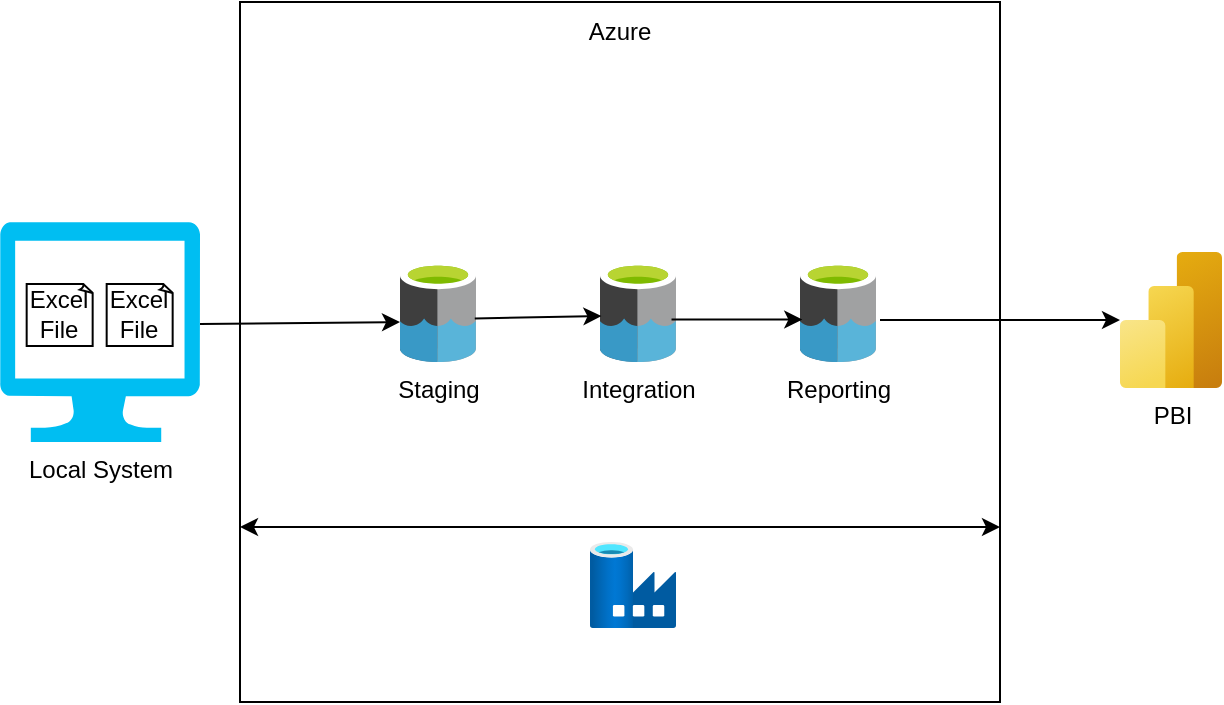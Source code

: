 <mxfile version="24.6.4" type="github">
  <diagram name="Page-1" id="JMZqaTamtCrcKsAUNokJ">
    <mxGraphModel dx="1173" dy="624" grid="1" gridSize="10" guides="1" tooltips="1" connect="1" arrows="1" fold="1" page="1" pageScale="1" pageWidth="850" pageHeight="1100" math="0" shadow="0">
      <root>
        <mxCell id="0" />
        <mxCell id="1" parent="0" />
        <mxCell id="yfp1X50c1Cd5gOTeeE3f-5" value="" style="rounded=0;whiteSpace=wrap;html=1;" vertex="1" parent="1">
          <mxGeometry x="190" y="370" width="380" height="350" as="geometry" />
        </mxCell>
        <mxCell id="yfp1X50c1Cd5gOTeeE3f-6" value="" style="group" vertex="1" connectable="0" parent="1">
          <mxGeometry x="70" y="480" width="100" height="110" as="geometry" />
        </mxCell>
        <mxCell id="yfp1X50c1Cd5gOTeeE3f-2" value="Local System" style="verticalLabelPosition=bottom;html=1;verticalAlign=top;align=center;strokeColor=none;fillColor=#00BEF2;shape=mxgraph.azure.computer;pointerEvents=1;" vertex="1" parent="yfp1X50c1Cd5gOTeeE3f-6">
          <mxGeometry width="100" height="110" as="geometry" />
        </mxCell>
        <mxCell id="yfp1X50c1Cd5gOTeeE3f-1" value="Excel File" style="whiteSpace=wrap;html=1;shape=mxgraph.basic.document" vertex="1" parent="yfp1X50c1Cd5gOTeeE3f-6">
          <mxGeometry x="13.333" y="30.986" width="33.333" height="30.986" as="geometry" />
        </mxCell>
        <mxCell id="yfp1X50c1Cd5gOTeeE3f-3" value="Excel File" style="whiteSpace=wrap;html=1;shape=mxgraph.basic.document" vertex="1" parent="yfp1X50c1Cd5gOTeeE3f-6">
          <mxGeometry x="53.333" y="30.986" width="33.333" height="30.986" as="geometry" />
        </mxCell>
        <mxCell id="yfp1X50c1Cd5gOTeeE3f-8" value="Staging" style="image;sketch=0;aspect=fixed;html=1;points=[];align=center;fontSize=12;image=img/lib/mscae/Data_Lake.svg;" vertex="1" parent="1">
          <mxGeometry x="270" y="500" width="38" height="50" as="geometry" />
        </mxCell>
        <mxCell id="yfp1X50c1Cd5gOTeeE3f-9" value="Integration" style="image;sketch=0;aspect=fixed;html=1;points=[];align=center;fontSize=12;image=img/lib/mscae/Data_Lake.svg;" vertex="1" parent="1">
          <mxGeometry x="370" y="500" width="38" height="50" as="geometry" />
        </mxCell>
        <mxCell id="yfp1X50c1Cd5gOTeeE3f-10" value="Reporting" style="image;sketch=0;aspect=fixed;html=1;points=[];align=center;fontSize=12;image=img/lib/mscae/Data_Lake.svg;" vertex="1" parent="1">
          <mxGeometry x="470" y="500" width="38" height="50" as="geometry" />
        </mxCell>
        <mxCell id="yfp1X50c1Cd5gOTeeE3f-11" value="" style="endArrow=classic;html=1;rounded=0;" edge="1" parent="1">
          <mxGeometry width="50" height="50" relative="1" as="geometry">
            <mxPoint x="170" y="531" as="sourcePoint" />
            <mxPoint x="270" y="530" as="targetPoint" />
          </mxGeometry>
        </mxCell>
        <mxCell id="yfp1X50c1Cd5gOTeeE3f-12" value="" style="endArrow=classic;html=1;rounded=0;exitX=0.984;exitY=0.565;exitDx=0;exitDy=0;exitPerimeter=0;entryX=0.019;entryY=0.54;entryDx=0;entryDy=0;entryPerimeter=0;" edge="1" parent="1" source="yfp1X50c1Cd5gOTeeE3f-8" target="yfp1X50c1Cd5gOTeeE3f-9">
          <mxGeometry width="50" height="50" relative="1" as="geometry">
            <mxPoint x="320" y="535.5" as="sourcePoint" />
            <mxPoint x="370" y="530" as="targetPoint" />
          </mxGeometry>
        </mxCell>
        <mxCell id="yfp1X50c1Cd5gOTeeE3f-15" value="" style="endArrow=classic;html=1;rounded=0;exitX=0.941;exitY=0.576;exitDx=0;exitDy=0;exitPerimeter=0;entryX=0.03;entryY=0.576;entryDx=0;entryDy=0;entryPerimeter=0;" edge="1" parent="1" source="yfp1X50c1Cd5gOTeeE3f-9" target="yfp1X50c1Cd5gOTeeE3f-10">
          <mxGeometry width="50" height="50" relative="1" as="geometry">
            <mxPoint x="317" y="538" as="sourcePoint" />
            <mxPoint x="381" y="537" as="targetPoint" />
          </mxGeometry>
        </mxCell>
        <mxCell id="yfp1X50c1Cd5gOTeeE3f-16" value="PBI" style="image;aspect=fixed;html=1;points=[];align=center;fontSize=12;image=img/lib/azure2/analytics/Power_BI_Embedded.svg;" vertex="1" parent="1">
          <mxGeometry x="630" y="495" width="51" height="68" as="geometry" />
        </mxCell>
        <mxCell id="yfp1X50c1Cd5gOTeeE3f-17" value="" style="endArrow=classic;html=1;rounded=0;" edge="1" parent="1" target="yfp1X50c1Cd5gOTeeE3f-16">
          <mxGeometry width="50" height="50" relative="1" as="geometry">
            <mxPoint x="510" y="529" as="sourcePoint" />
            <mxPoint x="340" y="490" as="targetPoint" />
          </mxGeometry>
        </mxCell>
        <mxCell id="yfp1X50c1Cd5gOTeeE3f-18" value="Azure" style="text;html=1;align=center;verticalAlign=middle;whiteSpace=wrap;rounded=0;" vertex="1" parent="1">
          <mxGeometry x="350" y="370" width="60" height="30" as="geometry" />
        </mxCell>
        <mxCell id="yfp1X50c1Cd5gOTeeE3f-19" value="" style="image;aspect=fixed;html=1;points=[];align=center;fontSize=12;image=img/lib/azure2/databases/Data_Factory.svg;" vertex="1" parent="1">
          <mxGeometry x="365" y="640" width="43" height="43" as="geometry" />
        </mxCell>
        <mxCell id="yfp1X50c1Cd5gOTeeE3f-20" value="" style="endArrow=classic;startArrow=classic;html=1;rounded=0;exitX=0;exitY=0.75;exitDx=0;exitDy=0;entryX=1;entryY=0.75;entryDx=0;entryDy=0;" edge="1" parent="1" source="yfp1X50c1Cd5gOTeeE3f-5" target="yfp1X50c1Cd5gOTeeE3f-5">
          <mxGeometry width="50" height="50" relative="1" as="geometry">
            <mxPoint x="290" y="540" as="sourcePoint" />
            <mxPoint x="340" y="490" as="targetPoint" />
          </mxGeometry>
        </mxCell>
      </root>
    </mxGraphModel>
  </diagram>
</mxfile>
